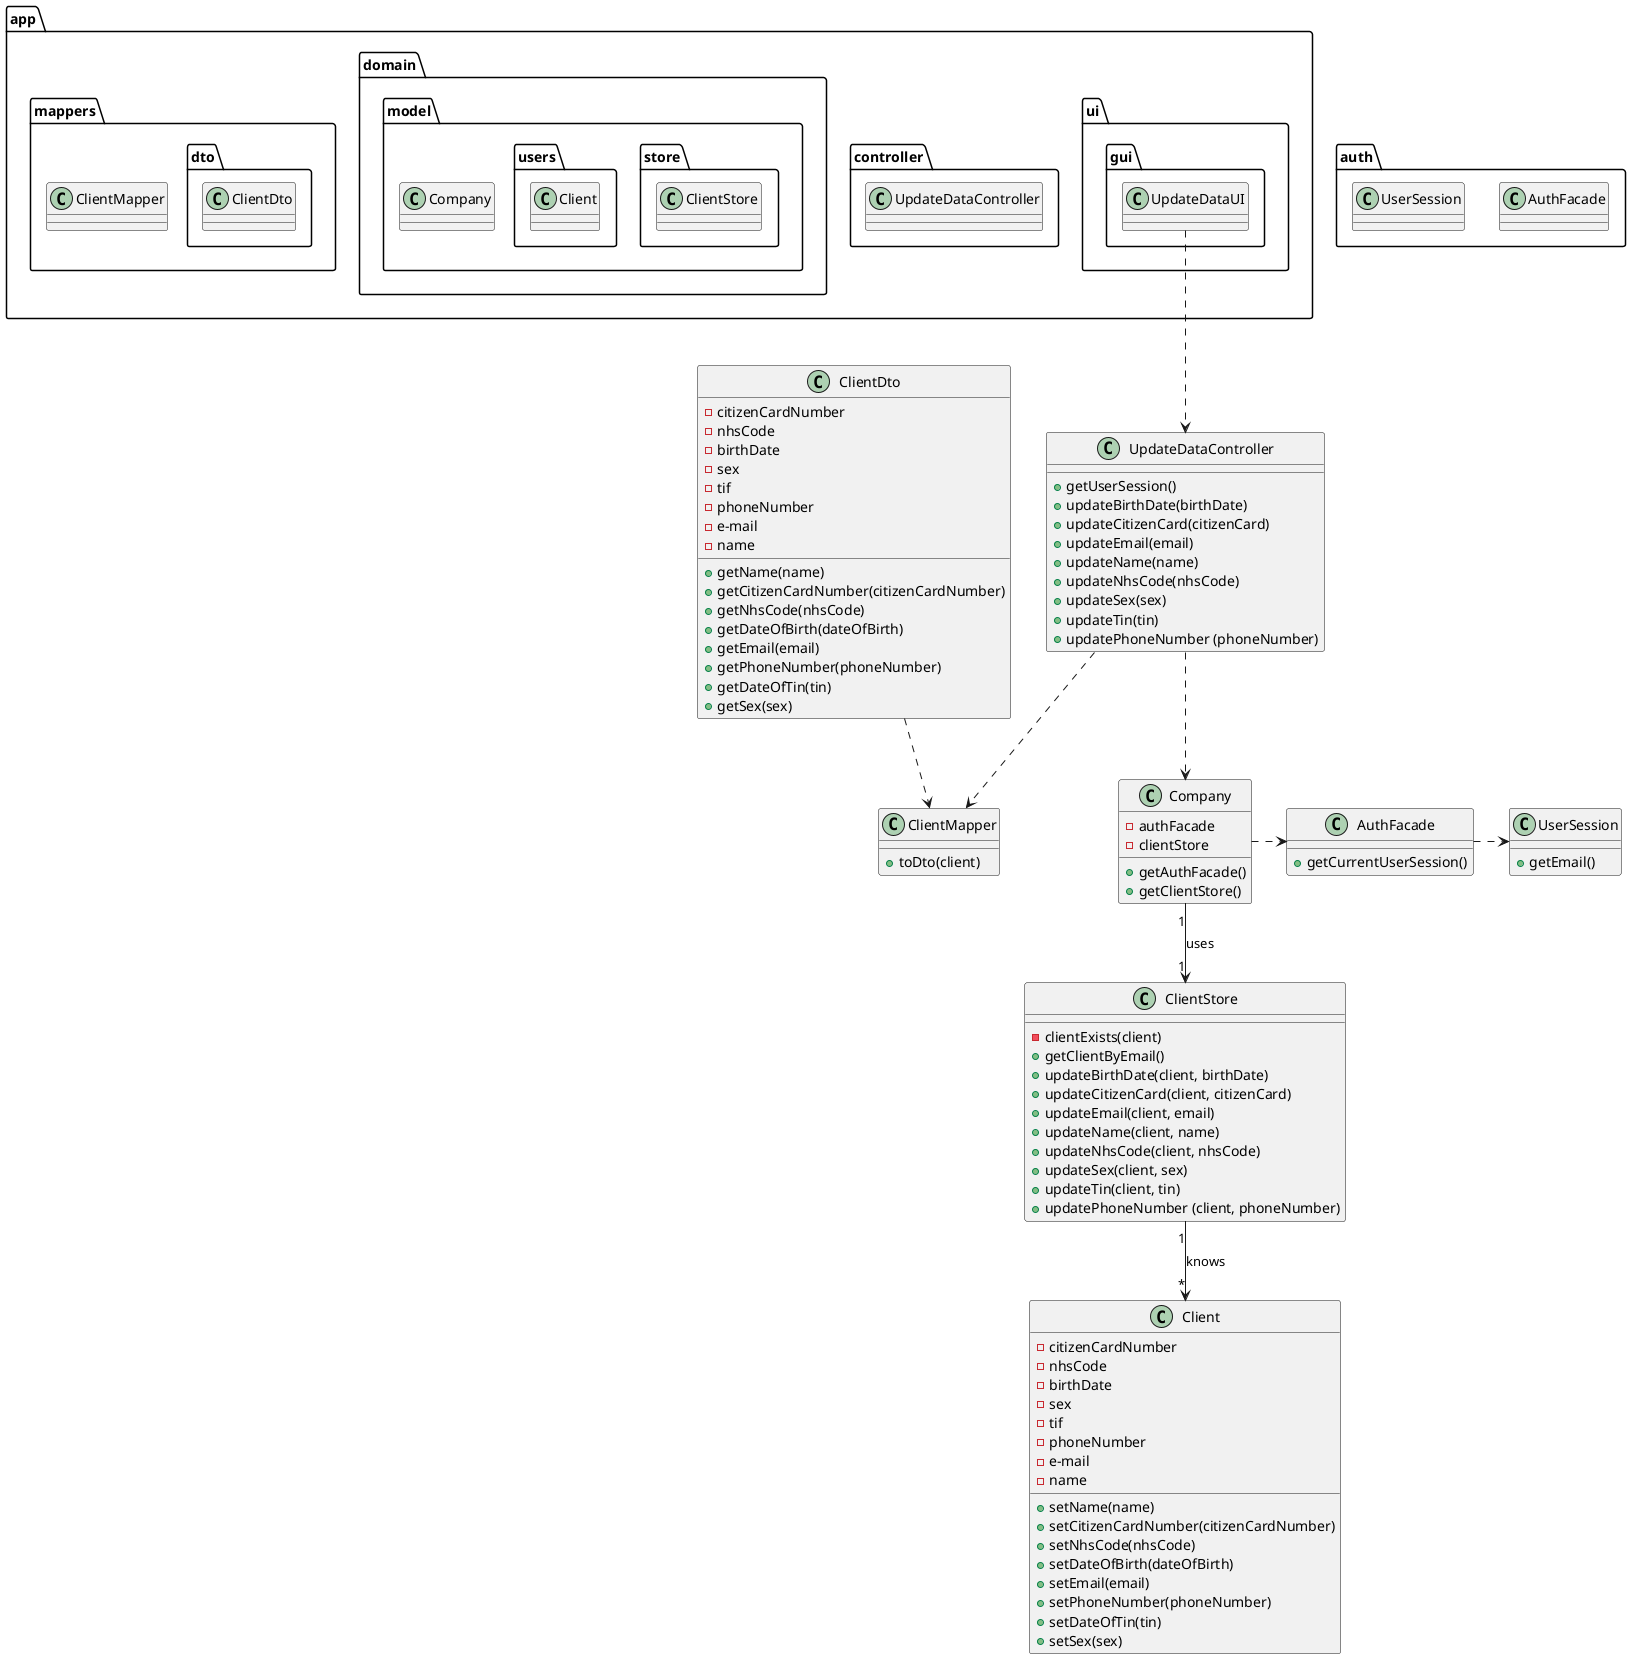 @startuml
'https://plantuml.com/class-diagram
package app {
package ui {
package gui {
class UpdateDataUI
}
}
package controller {
class UpdateDataController
}

package domain {
package model {
package store {
class ClientStore
}
package users {
class Client
}
class Company
}

}
package mappers {
class ClientMapper
package dto {
class ClientDto
}
}
}


package auth {
class AuthFacade
class UserSession
}

class Company {
-authFacade
-clientStore
+getAuthFacade()
+getClientStore()
}

class AuthFacade {
+getCurrentUserSession()
}

class UserSession {
+getEmail()
}

class ClientStore {
-clientExists(client)
+getClientByEmail()
+updateBirthDate(client, birthDate)
+updateCitizenCard(client, citizenCard)
+updateEmail(client, email)
+updateName(client, name)
+updateNhsCode(client, nhsCode)
+updateSex(client, sex)
+updateTin(client, tin)
+updatePhoneNumber (client, phoneNumber)
}

class Client {
-citizenCardNumber
-nhsCode
-birthDate
-sex
-tif
-phoneNumber
-e-mail
-name

+setName(name)
+setCitizenCardNumber(citizenCardNumber)
+setNhsCode(nhsCode)
+setDateOfBirth(dateOfBirth)
+setEmail(email)
+setPhoneNumber(phoneNumber)
+setDateOfTin(tin)
+setSex(sex)
}

class ClientMapper {
+toDto(client)
}

class ClientDto {
-citizenCardNumber
-nhsCode
-birthDate
-sex
-tif
-phoneNumber
-e-mail
-name

+getName(name)
+getCitizenCardNumber(citizenCardNumber)
+getNhsCode(nhsCode)
+getDateOfBirth(dateOfBirth)
+getEmail(email)
+getPhoneNumber(phoneNumber)
+getDateOfTin(tin)
+getSex(sex)

}

class UpdateDataController {
+getUserSession()
+updateBirthDate(birthDate)
+updateCitizenCard(citizenCard)
+updateEmail(email)
+updateName(name)
+updateNhsCode(nhsCode)
+updateSex(sex)
+updateTin(tin)
+updatePhoneNumber (phoneNumber)

}

UpdateDataUI..>UpdateDataController
UpdateDataController..>ClientMapper
ClientDto..>ClientMapper
UpdateDataController..>Company
Company"1"-->"1"ClientStore : uses
ClientStore"1"-->"*"Client : knows
Company .> AuthFacade
AuthFacade.>UserSession

@enduml